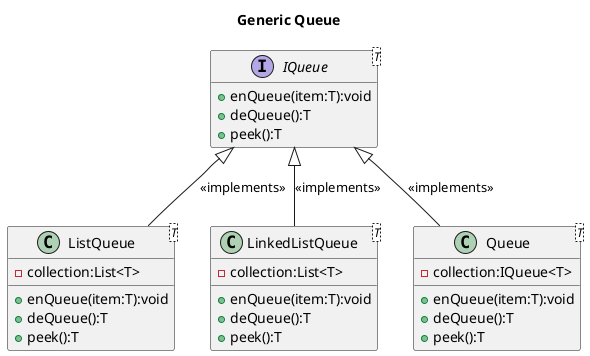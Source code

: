 @startuml Queue
title Generic Queue
interface IQueue<T>{
    +enQueue(item:T):void
    +deQueue():T
    +peek():T
}

class ListQueue<T>
{
    -collection:List<T>
    +enQueue(item:T):void
    +deQueue():T
    +peek():T
}
class LinkedListQueue<T>
{
    -collection:List<T>
    +enQueue(item:T):void
    +deQueue():T
    +peek():T
}

class Queue<T>
{
    -collection:IQueue<T>
    +enQueue(item:T):void
    +deQueue():T
    +peek():T
}

ListQueue -up-|> IQueue : "<<implements>>"
LinkedListQueue -up-|> IQueue : "<<implements>>"
Queue -up-|> IQueue : "<<implements>>"
hide empty members
@enduml